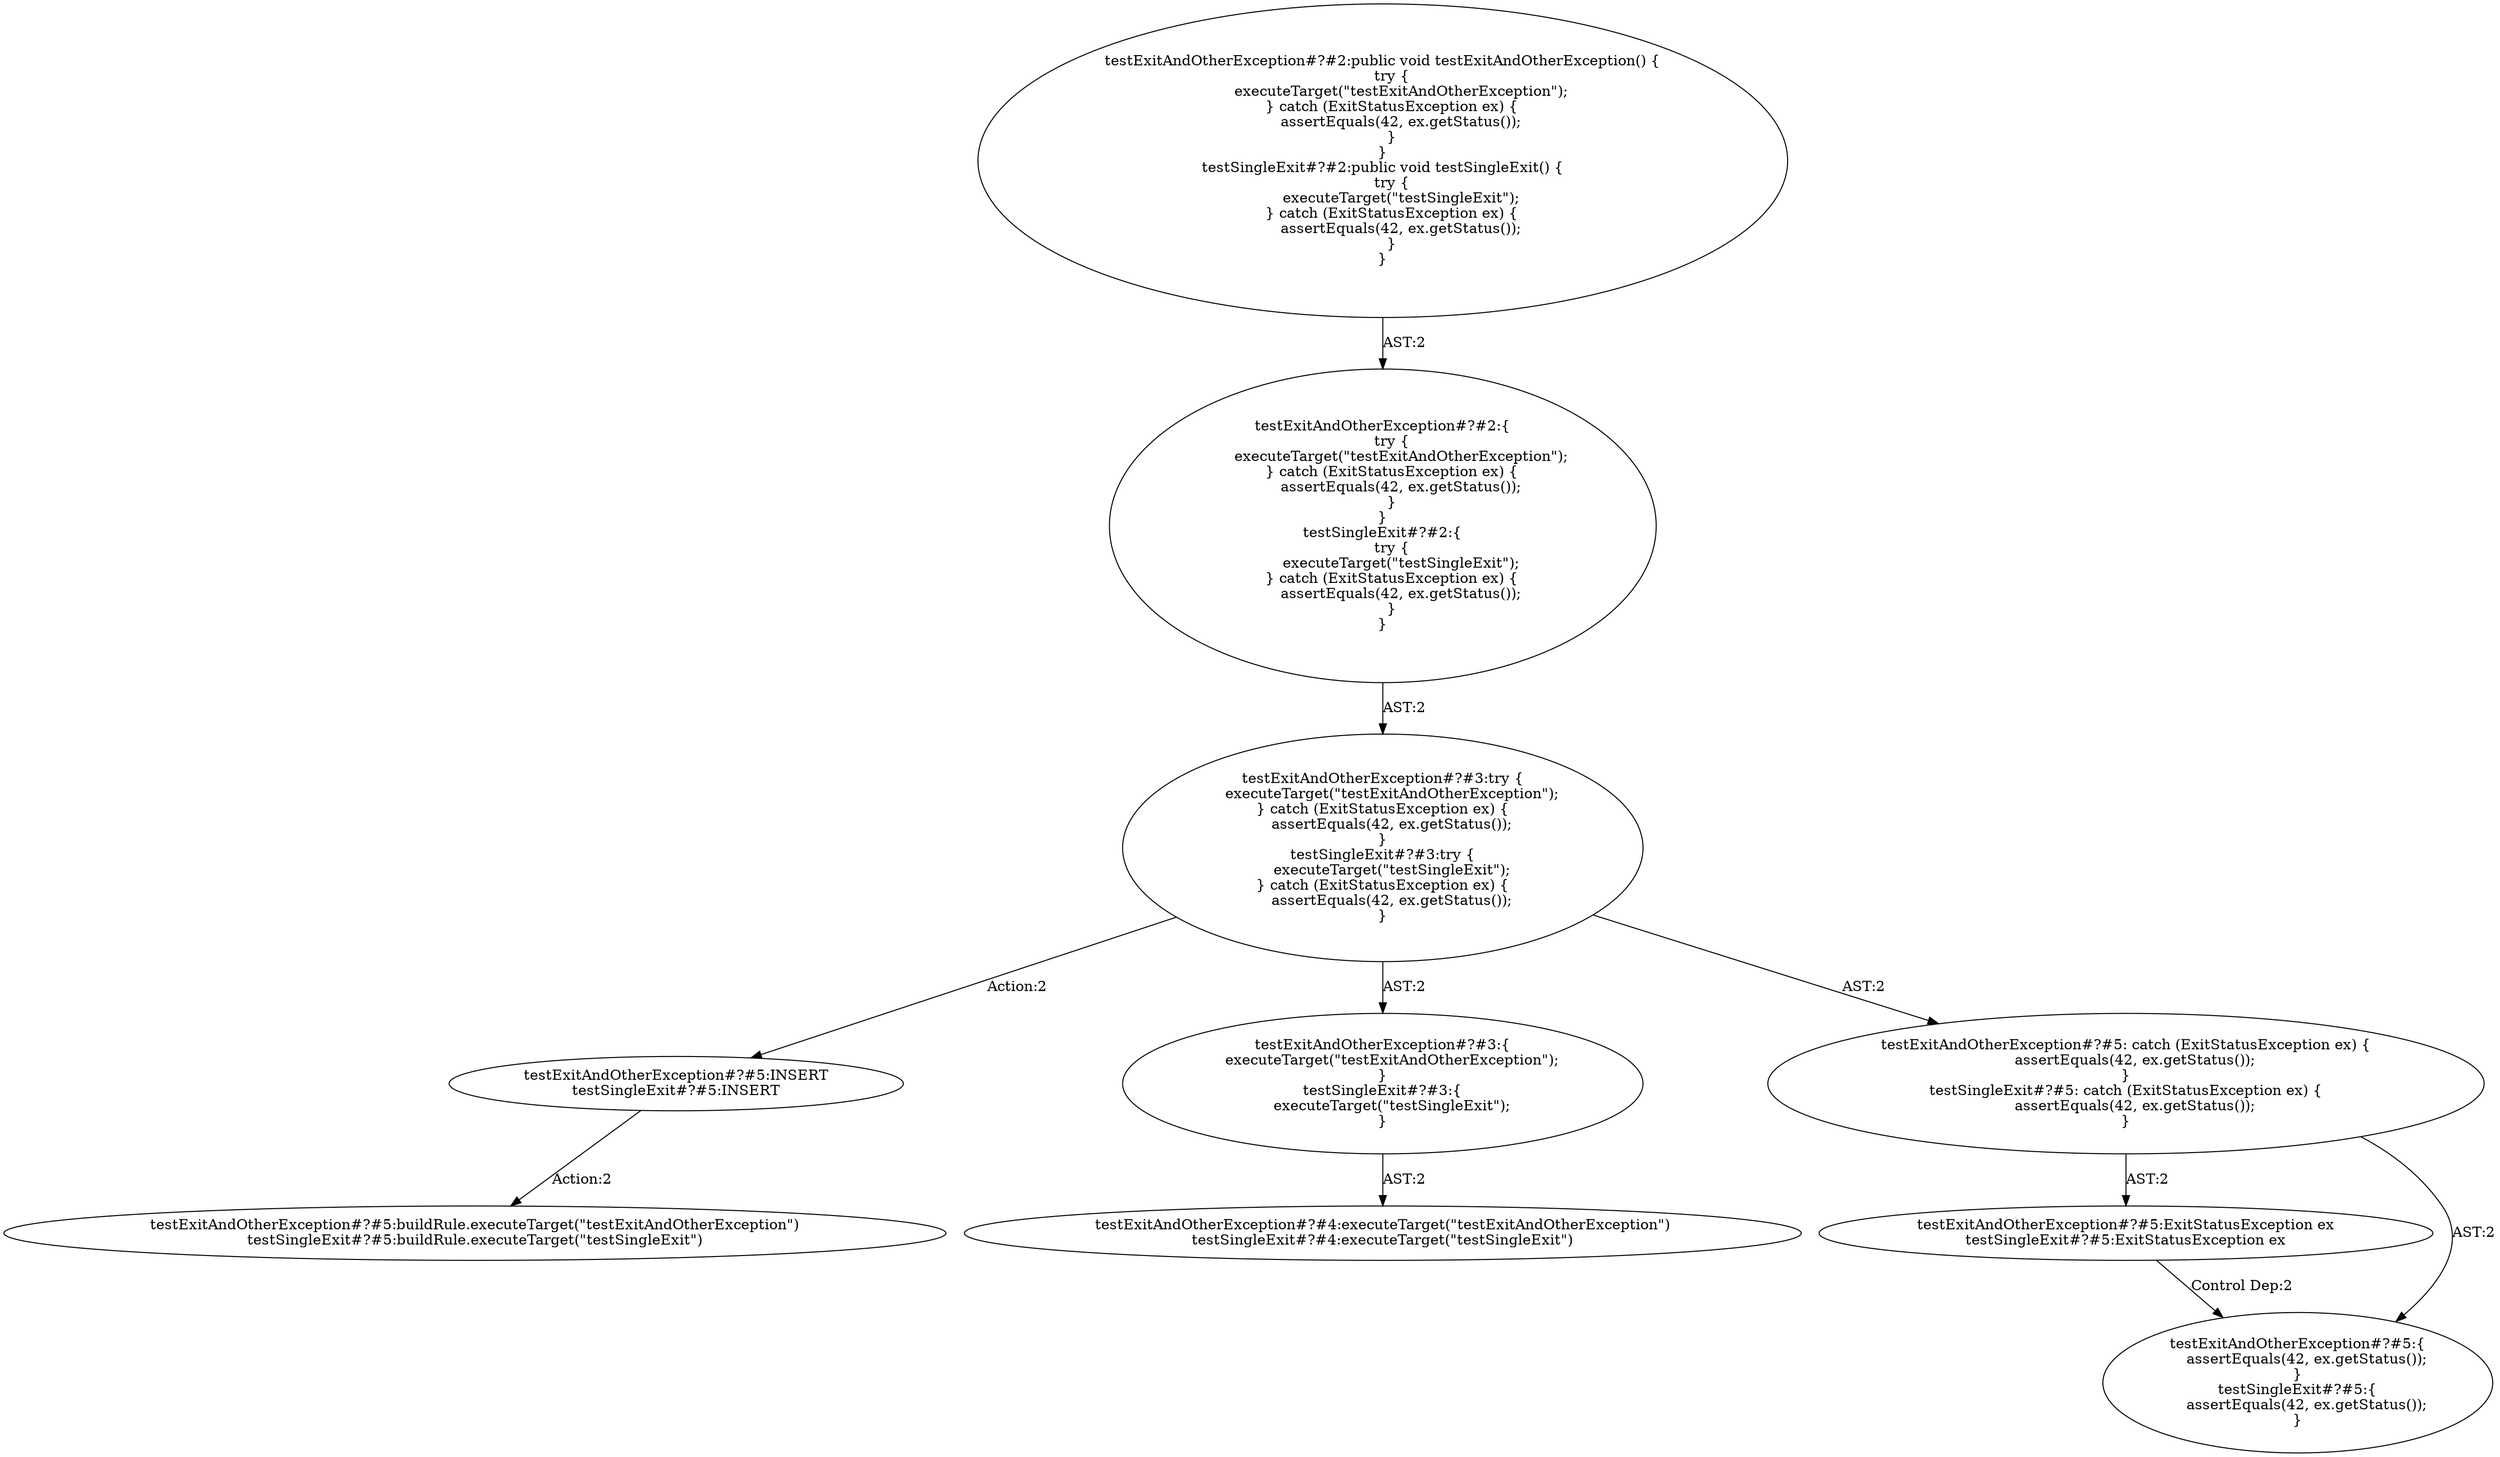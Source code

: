 digraph "Pattern" {
0 [label="testExitAndOtherException#?#5:INSERT
testSingleExit#?#5:INSERT" shape=ellipse]
1 [label="testExitAndOtherException#?#3:try \{
    executeTarget(\"testExitAndOtherException\");
\} catch (ExitStatusException ex) \{
    assertEquals(42, ex.getStatus());
\}
testSingleExit#?#3:try \{
    executeTarget(\"testSingleExit\");
\} catch (ExitStatusException ex) \{
    assertEquals(42, ex.getStatus());
\}" shape=ellipse]
2 [label="testExitAndOtherException#?#2:\{
    try \{
        executeTarget(\"testExitAndOtherException\");
    \} catch (ExitStatusException ex) \{
        assertEquals(42, ex.getStatus());
    \}
\}
testSingleExit#?#2:\{
    try \{
        executeTarget(\"testSingleExit\");
    \} catch (ExitStatusException ex) \{
        assertEquals(42, ex.getStatus());
    \}
\}" shape=ellipse]
3 [label="testExitAndOtherException#?#2:public void testExitAndOtherException() \{
    try \{
        executeTarget(\"testExitAndOtherException\");
    \} catch (ExitStatusException ex) \{
        assertEquals(42, ex.getStatus());
    \}
\}
testSingleExit#?#2:public void testSingleExit() \{
    try \{
        executeTarget(\"testSingleExit\");
    \} catch (ExitStatusException ex) \{
        assertEquals(42, ex.getStatus());
    \}
\}" shape=ellipse]
4 [label="testExitAndOtherException#?#3:\{
    executeTarget(\"testExitAndOtherException\");
\}
testSingleExit#?#3:\{
    executeTarget(\"testSingleExit\");
\}" shape=ellipse]
5 [label="testExitAndOtherException#?#4:executeTarget(\"testExitAndOtherException\")
testSingleExit#?#4:executeTarget(\"testSingleExit\")" shape=ellipse]
6 [label="testExitAndOtherException#?#5: catch (ExitStatusException ex) \{
    assertEquals(42, ex.getStatus());
\}
testSingleExit#?#5: catch (ExitStatusException ex) \{
    assertEquals(42, ex.getStatus());
\}" shape=ellipse]
7 [label="testExitAndOtherException#?#5:ExitStatusException ex
testSingleExit#?#5:ExitStatusException ex" shape=ellipse]
8 [label="testExitAndOtherException#?#5:\{
    assertEquals(42, ex.getStatus());
\}
testSingleExit#?#5:\{
    assertEquals(42, ex.getStatus());
\}" shape=ellipse]
9 [label="testExitAndOtherException#?#5:buildRule.executeTarget(\"testExitAndOtherException\")
testSingleExit#?#5:buildRule.executeTarget(\"testSingleExit\")" shape=ellipse]
0 -> 9 [label="Action:2"];
1 -> 0 [label="Action:2"];
1 -> 4 [label="AST:2"];
1 -> 6 [label="AST:2"];
2 -> 1 [label="AST:2"];
3 -> 2 [label="AST:2"];
4 -> 5 [label="AST:2"];
6 -> 7 [label="AST:2"];
6 -> 8 [label="AST:2"];
7 -> 8 [label="Control Dep:2"];
}
